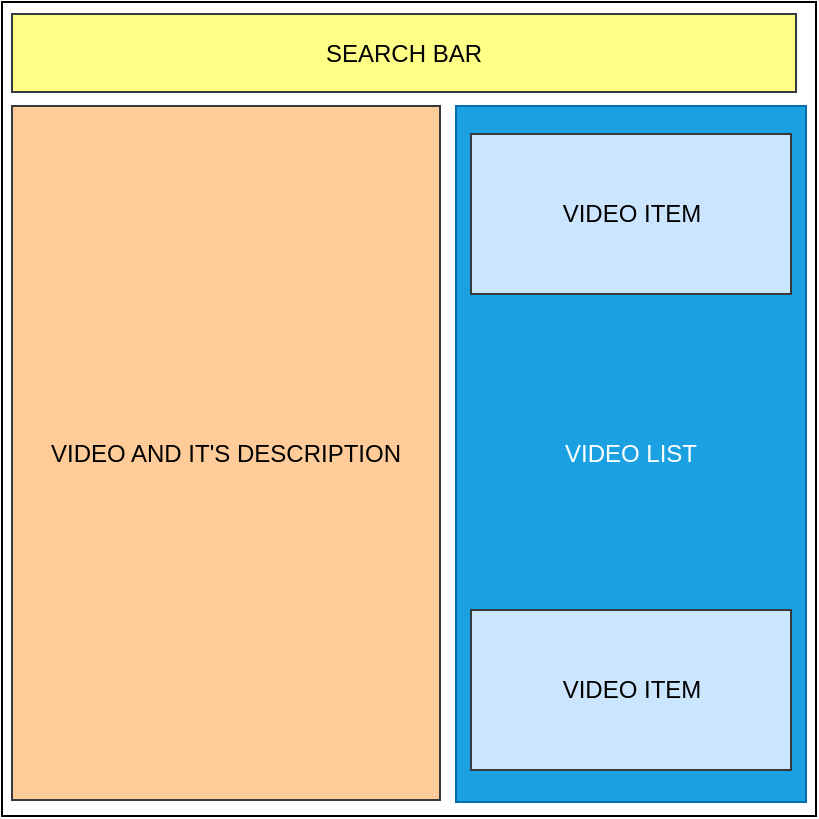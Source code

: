 <mxfile version="20.1.1" type="device"><diagram id="nviXoI3ZkF0nj1ttZbhO" name="Page-1"><mxGraphModel dx="594" dy="668" grid="0" gridSize="10" guides="1" tooltips="1" connect="1" arrows="1" fold="1" page="0" pageScale="1" pageWidth="827" pageHeight="1169" math="0" shadow="0"><root><mxCell id="0"/><mxCell id="1" parent="0"/><mxCell id="Ou4KVNI7GJ-KD6kz__4O-1" value="" style="whiteSpace=wrap;html=1;aspect=fixed;hachureGap=4;" vertex="1" parent="1"><mxGeometry x="107" y="62" width="407" height="407" as="geometry"/></mxCell><mxCell id="Ou4KVNI7GJ-KD6kz__4O-2" value="SEARCH BAR" style="rounded=0;whiteSpace=wrap;html=1;hachureGap=4;fillColor=#ffff88;strokeColor=#36393d;" vertex="1" parent="1"><mxGeometry x="112" y="68" width="392" height="39" as="geometry"/></mxCell><mxCell id="Ou4KVNI7GJ-KD6kz__4O-6" value="VIDEO AND IT'S DESCRIPTION" style="rounded=0;whiteSpace=wrap;html=1;hachureGap=4;fillColor=#ffcc99;strokeColor=#36393d;" vertex="1" parent="1"><mxGeometry x="112" y="114" width="214" height="347" as="geometry"/></mxCell><mxCell id="Ou4KVNI7GJ-KD6kz__4O-7" value="VIDEO LIST" style="rounded=0;whiteSpace=wrap;html=1;hachureGap=4;fillColor=#1ba1e2;fontColor=#ffffff;strokeColor=#006EAF;" vertex="1" parent="1"><mxGeometry x="334" y="114" width="175" height="348" as="geometry"/></mxCell><mxCell id="Ou4KVNI7GJ-KD6kz__4O-8" value="VIDEO ITEM" style="rounded=0;whiteSpace=wrap;html=1;hachureGap=4;fillColor=#cce5ff;strokeColor=#36393d;" vertex="1" parent="1"><mxGeometry x="341.5" y="128" width="160" height="80" as="geometry"/></mxCell><mxCell id="Ou4KVNI7GJ-KD6kz__4O-9" value="VIDEO ITEM" style="rounded=0;whiteSpace=wrap;html=1;hachureGap=4;fillColor=#cce5ff;strokeColor=#36393d;" vertex="1" parent="1"><mxGeometry x="341.5" y="366" width="160" height="80" as="geometry"/></mxCell></root></mxGraphModel></diagram></mxfile>